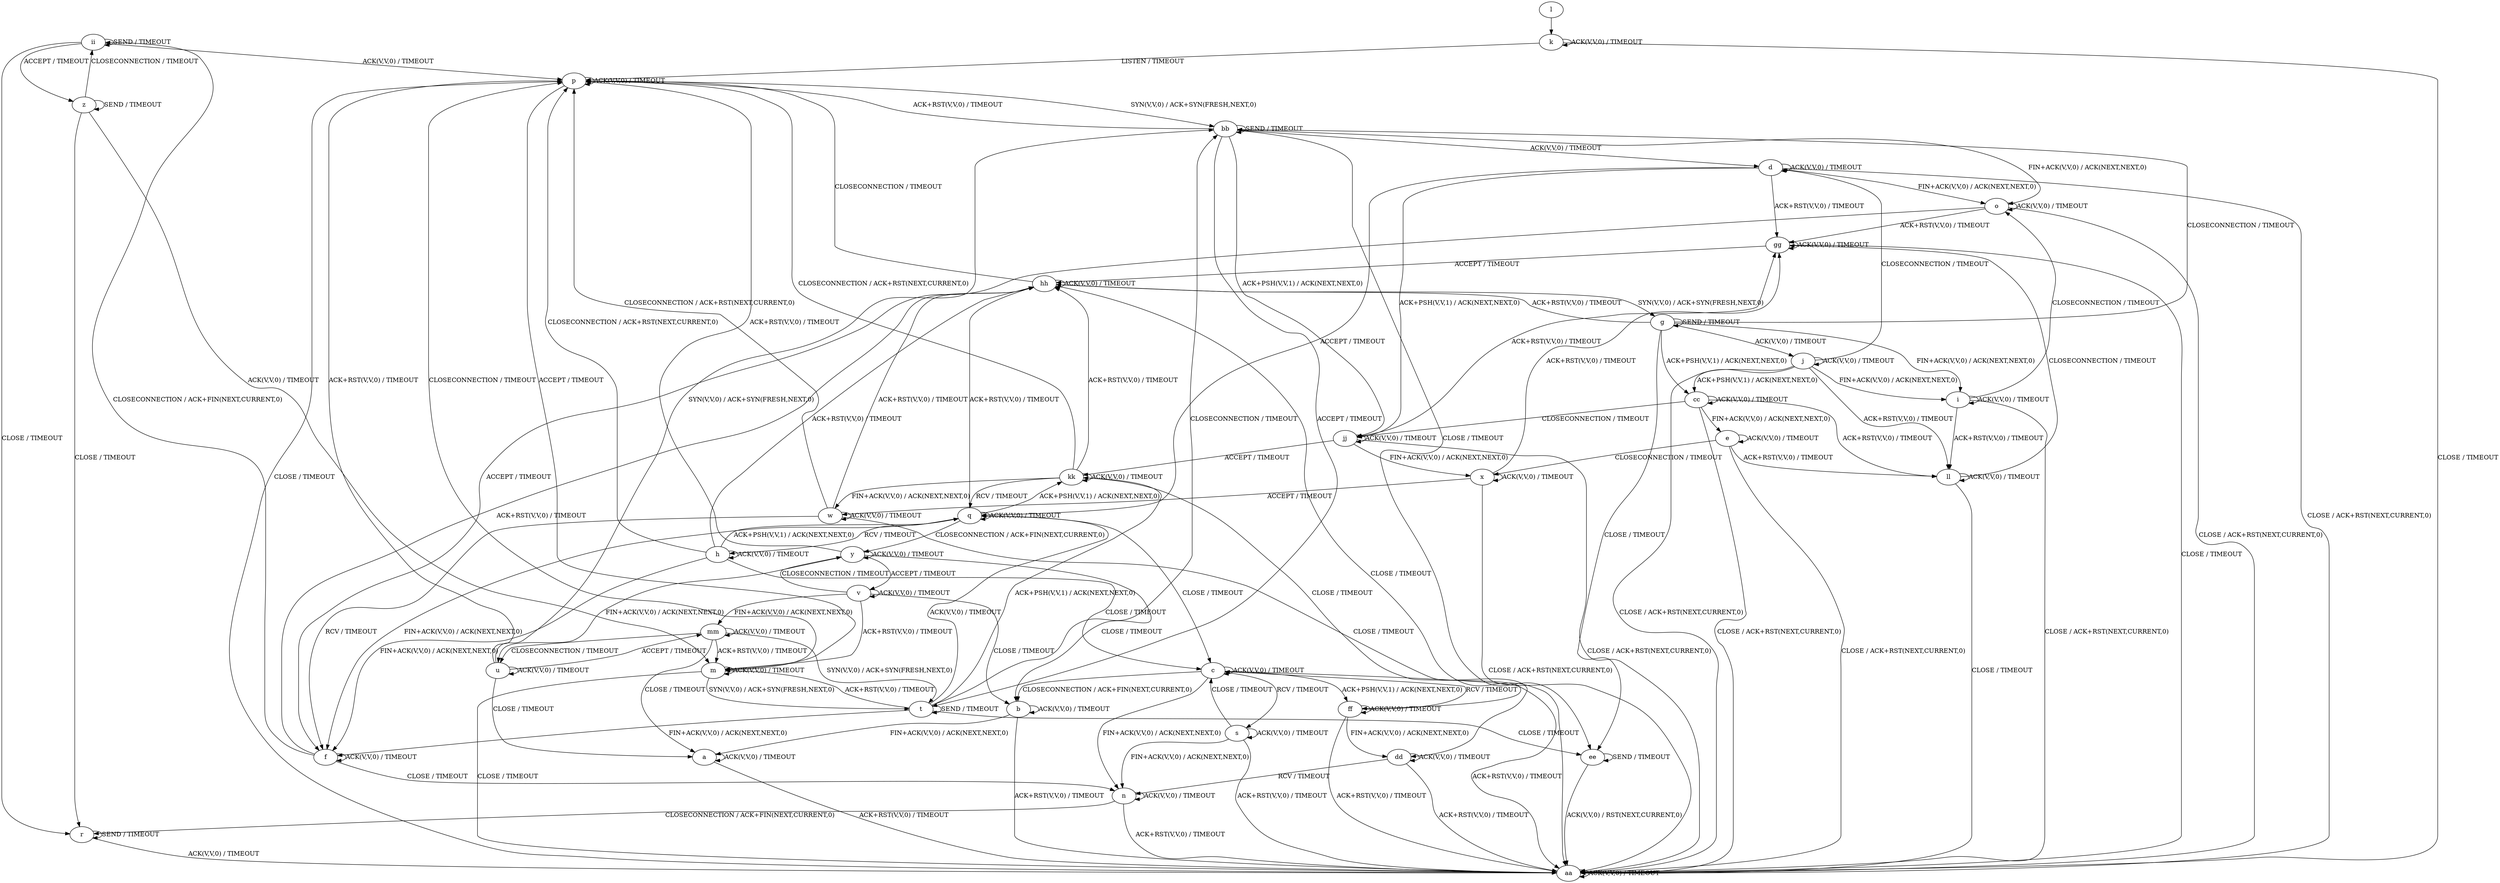 digraph "" {
	graph ["Incoming time"=17.35293984413147,
		"Outgoing time"=22.212791681289673,
		Output="{'States': 39, 'Transitions': 495, 'Filename': '../results/tcp/TCP_Windows8_Server-TCP_Windows8_Server-msat-4.dot'}",
		Reference="{'States': 39, 'Transitions': 495, 'Filename': '../subjects/tcp/TCP_Windows8_Server.dot'}",
		Solver=msat,
		Updated="{'States': 39, 'Transitions': 495, 'Filename': '../subjects/tcp/TCP_Windows8_Server.dot'}",
		"f-measure"=1.0,
		precision=1.0,
		recall=1.0
	];
	a -> a [key=0,
	label="ACK(V,V,0) / TIMEOUT"];
a -> aa [key=0,
label="ACK+RST(V,V,0) / TIMEOUT"];
b -> a [key=0,
label="FIN+ACK(V,V,0) / ACK(NEXT,NEXT,0)"];
b -> b [key=0,
label="ACK(V,V,0) / TIMEOUT"];
b -> aa [key=0,
label="ACK+RST(V,V,0) / TIMEOUT"];
c -> b [key=0,
label="CLOSECONNECTION / ACK+FIN(NEXT,CURRENT,0)"];
c -> c [key=0,
label="ACK(V,V,0) / TIMEOUT"];
c -> n [key=0,
label="FIN+ACK(V,V,0) / ACK(NEXT,NEXT,0)"];
c -> s [key=0,
label="RCV / TIMEOUT"];
c -> aa [key=0,
label="ACK+RST(V,V,0) / TIMEOUT"];
c -> ff [key=0,
label="ACK+PSH(V,V,1) / ACK(NEXT,NEXT,0)"];
d -> d [key=0,
label="ACK(V,V,0) / TIMEOUT"];
d -> o [key=0,
label="FIN+ACK(V,V,0) / ACK(NEXT,NEXT,0)"];
d -> q [key=0,
label="ACCEPT / TIMEOUT"];
d -> aa [key=0,
label="CLOSE / ACK+RST(NEXT,CURRENT,0)"];
d -> gg [key=0,
label="ACK+RST(V,V,0) / TIMEOUT"];
d -> jj [key=0,
label="ACK+PSH(V,V,1) / ACK(NEXT,NEXT,0)"];
e -> e [key=0,
label="ACK(V,V,0) / TIMEOUT"];
e -> x [key=0,
label="CLOSECONNECTION / TIMEOUT"];
e -> aa [key=0,
label="CLOSE / ACK+RST(NEXT,CURRENT,0)"];
e -> ll [key=0,
label="ACK+RST(V,V,0) / TIMEOUT"];
f -> f [key=0,
label="ACK(V,V,0) / TIMEOUT"];
f -> n [key=0,
label="CLOSE / TIMEOUT"];
f -> hh [key=0,
label="ACK+RST(V,V,0) / TIMEOUT"];
f -> ii [key=0,
label="CLOSECONNECTION / ACK+FIN(NEXT,CURRENT,0)"];
g -> g [key=0,
label="SEND / TIMEOUT"];
g -> i [key=0,
label="FIN+ACK(V,V,0) / ACK(NEXT,NEXT,0)"];
g -> j [key=0,
label="ACK(V,V,0) / TIMEOUT"];
g -> bb [key=0,
label="CLOSECONNECTION / TIMEOUT"];
g -> cc [key=0,
label="ACK+PSH(V,V,1) / ACK(NEXT,NEXT,0)"];
g -> ee [key=0,
label="CLOSE / TIMEOUT"];
g -> hh [key=0,
label="ACK+RST(V,V,0) / TIMEOUT"];
h -> c [key=0,
label="CLOSE / TIMEOUT"];
h -> f [key=0,
label="FIN+ACK(V,V,0) / ACK(NEXT,NEXT,0)"];
h -> h [key=0,
label="ACK(V,V,0) / TIMEOUT"];
h -> p [key=0,
label="CLOSECONNECTION / ACK+RST(NEXT,CURRENT,0)"];
h -> q [key=0,
label="ACK+PSH(V,V,1) / ACK(NEXT,NEXT,0)"];
h -> hh [key=0,
label="ACK+RST(V,V,0) / TIMEOUT"];
i -> i [key=0,
label="ACK(V,V,0) / TIMEOUT"];
i -> o [key=0,
label="CLOSECONNECTION / TIMEOUT"];
i -> aa [key=0,
label="CLOSE / ACK+RST(NEXT,CURRENT,0)"];
i -> ll [key=0,
label="ACK+RST(V,V,0) / TIMEOUT"];
j -> d [key=0,
label="CLOSECONNECTION / TIMEOUT"];
j -> i [key=0,
label="FIN+ACK(V,V,0) / ACK(NEXT,NEXT,0)"];
j -> j [key=0,
label="ACK(V,V,0) / TIMEOUT"];
j -> aa [key=0,
label="CLOSE / ACK+RST(NEXT,CURRENT,0)"];
j -> cc [key=0,
label="ACK+PSH(V,V,1) / ACK(NEXT,NEXT,0)"];
j -> ll [key=0,
label="ACK+RST(V,V,0) / TIMEOUT"];
k -> k [key=0,
label="ACK(V,V,0) / TIMEOUT"];
k -> p [key=0,
label="LISTEN / TIMEOUT"];
k -> aa [key=0,
label="CLOSE / TIMEOUT"];
l -> k [key=0];
m -> m [key=0,
label="ACK(V,V,0) / TIMEOUT"];
m -> p [key=0,
label="CLOSECONNECTION / TIMEOUT"];
m -> t [key=0,
label="SYN(V,V,0) / ACK+SYN(FRESH,NEXT,0)"];
m -> aa [key=0,
label="CLOSE / TIMEOUT"];
n -> n [key=0,
label="ACK(V,V,0) / TIMEOUT"];
n -> r [key=0,
label="CLOSECONNECTION / ACK+FIN(NEXT,CURRENT,0)"];
n -> aa [key=0,
label="ACK+RST(V,V,0) / TIMEOUT"];
o -> f [key=0,
label="ACCEPT / TIMEOUT"];
o -> o [key=0,
label="ACK(V,V,0) / TIMEOUT"];
o -> aa [key=0,
label="CLOSE / ACK+RST(NEXT,CURRENT,0)"];
o -> gg [key=0,
label="ACK+RST(V,V,0) / TIMEOUT"];
p -> m [key=0,
label="ACCEPT / TIMEOUT"];
p -> p [key=0,
label="ACK(V,V,0) / TIMEOUT"];
p -> aa [key=0,
label="CLOSE / TIMEOUT"];
p -> bb [key=0,
label="SYN(V,V,0) / ACK+SYN(FRESH,NEXT,0)"];
q -> c [key=0,
label="CLOSE / TIMEOUT"];
q -> f [key=0,
label="FIN+ACK(V,V,0) / ACK(NEXT,NEXT,0)"];
q -> h [key=0,
label="RCV / TIMEOUT"];
q -> q [key=0,
label="ACK(V,V,0) / TIMEOUT"];
q -> y [key=0,
label="CLOSECONNECTION / ACK+FIN(NEXT,CURRENT,0)"];
q -> hh [key=0,
label="ACK+RST(V,V,0) / TIMEOUT"];
q -> kk [key=0,
label="ACK+PSH(V,V,1) / ACK(NEXT,NEXT,0)"];
r -> r [key=0,
label="SEND / TIMEOUT"];
r -> aa [key=0,
label="ACK(V,V,0) / TIMEOUT"];
s -> c [key=0,
label="CLOSE / TIMEOUT"];
s -> n [key=0,
label="FIN+ACK(V,V,0) / ACK(NEXT,NEXT,0)"];
s -> s [key=0,
label="ACK(V,V,0) / TIMEOUT"];
s -> aa [key=0,
label="ACK+RST(V,V,0) / TIMEOUT"];
t -> f [key=0,
label="FIN+ACK(V,V,0) / ACK(NEXT,NEXT,0)"];
t -> m [key=0,
label="ACK+RST(V,V,0) / TIMEOUT"];
t -> q [key=0,
label="ACK(V,V,0) / TIMEOUT"];
t -> t [key=0,
label="SEND / TIMEOUT"];
t -> bb [key=0,
label="CLOSECONNECTION / TIMEOUT"];
t -> ee [key=0,
label="CLOSE / TIMEOUT"];
t -> kk [key=0,
label="ACK+PSH(V,V,1) / ACK(NEXT,NEXT,0)"];
u -> a [key=0,
label="CLOSE / TIMEOUT"];
u -> p [key=0,
label="ACK+RST(V,V,0) / TIMEOUT"];
u -> u [key=0,
label="ACK(V,V,0) / TIMEOUT"];
u -> bb [key=0,
label="SYN(V,V,0) / ACK+SYN(FRESH,NEXT,0)"];
u -> mm [key=0,
label="ACCEPT / TIMEOUT"];
v -> b [key=0,
label="CLOSE / TIMEOUT"];
v -> m [key=0,
label="ACK+RST(V,V,0) / TIMEOUT"];
v -> v [key=0,
label="ACK(V,V,0) / TIMEOUT"];
v -> y [key=0,
label="CLOSECONNECTION / TIMEOUT"];
v -> mm [key=0,
label="FIN+ACK(V,V,0) / ACK(NEXT,NEXT,0)"];
w -> f [key=0,
label="RCV / TIMEOUT"];
w -> p [key=0,
label="CLOSECONNECTION / ACK+RST(NEXT,CURRENT,0)"];
w -> w [key=0,
label="ACK(V,V,0) / TIMEOUT"];
w -> dd [key=0,
label="CLOSE / TIMEOUT"];
w -> hh [key=0,
label="ACK+RST(V,V,0) / TIMEOUT"];
x -> w [key=0,
label="ACCEPT / TIMEOUT"];
x -> x [key=0,
label="ACK(V,V,0) / TIMEOUT"];
x -> aa [key=0,
label="CLOSE / ACK+RST(NEXT,CURRENT,0)"];
x -> gg [key=0,
label="ACK+RST(V,V,0) / TIMEOUT"];
y -> b [key=0,
label="CLOSE / TIMEOUT"];
y -> p [key=0,
label="ACK+RST(V,V,0) / TIMEOUT"];
y -> u [key=0,
label="FIN+ACK(V,V,0) / ACK(NEXT,NEXT,0)"];
y -> v [key=0,
label="ACCEPT / TIMEOUT"];
y -> y [key=0,
label="ACK(V,V,0) / TIMEOUT"];
z -> m [key=0,
label="ACK(V,V,0) / TIMEOUT"];
z -> r [key=0,
label="CLOSE / TIMEOUT"];
z -> z [key=0,
label="SEND / TIMEOUT"];
z -> ii [key=0,
label="CLOSECONNECTION / TIMEOUT"];
aa -> aa [key=0,
label="ACK(V,V,0) / TIMEOUT"];
bb -> d [key=0,
label="ACK(V,V,0) / TIMEOUT"];
bb -> o [key=0,
label="FIN+ACK(V,V,0) / ACK(NEXT,NEXT,0)"];
bb -> p [key=0,
label="ACK+RST(V,V,0) / TIMEOUT"];
bb -> t [key=0,
label="ACCEPT / TIMEOUT"];
bb -> bb [key=0,
label="SEND / TIMEOUT"];
bb -> ee [key=0,
label="CLOSE / TIMEOUT"];
bb -> jj [key=0,
label="ACK+PSH(V,V,1) / ACK(NEXT,NEXT,0)"];
cc -> e [key=0,
label="FIN+ACK(V,V,0) / ACK(NEXT,NEXT,0)"];
cc -> aa [key=0,
label="CLOSE / ACK+RST(NEXT,CURRENT,0)"];
cc -> cc [key=0,
label="ACK(V,V,0) / TIMEOUT"];
cc -> jj [key=0,
label="CLOSECONNECTION / TIMEOUT"];
cc -> ll [key=0,
label="ACK+RST(V,V,0) / TIMEOUT"];
dd -> n [key=0,
label="RCV / TIMEOUT"];
dd -> aa [key=0,
label="ACK+RST(V,V,0) / TIMEOUT"];
dd -> dd [key=0,
label="ACK(V,V,0) / TIMEOUT"];
ee -> aa [key=0,
label="ACK(V,V,0) / RST(NEXT,CURRENT,0)"];
ee -> ee [key=0,
label="SEND / TIMEOUT"];
ff -> c [key=0,
label="RCV / TIMEOUT"];
ff -> aa [key=0,
label="ACK+RST(V,V,0) / TIMEOUT"];
ff -> dd [key=0,
label="FIN+ACK(V,V,0) / ACK(NEXT,NEXT,0)"];
ff -> ff [key=0,
label="ACK(V,V,0) / TIMEOUT"];
gg -> aa [key=0,
label="CLOSE / TIMEOUT"];
gg -> gg [key=0,
label="ACK(V,V,0) / TIMEOUT"];
gg -> hh [key=0,
label="ACCEPT / TIMEOUT"];
hh -> g [key=0,
label="SYN(V,V,0) / ACK+SYN(FRESH,NEXT,0)"];
hh -> p [key=0,
label="CLOSECONNECTION / TIMEOUT"];
hh -> aa [key=0,
label="CLOSE / TIMEOUT"];
hh -> hh [key=0,
label="ACK(V,V,0) / TIMEOUT"];
ii -> p [key=0,
label="ACK(V,V,0) / TIMEOUT"];
ii -> r [key=0,
label="CLOSE / TIMEOUT"];
ii -> z [key=0,
label="ACCEPT / TIMEOUT"];
ii -> ii [key=0,
label="SEND / TIMEOUT"];
jj -> x [key=0,
label="FIN+ACK(V,V,0) / ACK(NEXT,NEXT,0)"];
jj -> aa [key=0,
label="CLOSE / ACK+RST(NEXT,CURRENT,0)"];
jj -> gg [key=0,
label="ACK+RST(V,V,0) / TIMEOUT"];
jj -> jj [key=0,
label="ACK(V,V,0) / TIMEOUT"];
jj -> kk [key=0,
label="ACCEPT / TIMEOUT"];
kk -> p [key=0,
label="CLOSECONNECTION / ACK+RST(NEXT,CURRENT,0)"];
kk -> q [key=0,
label="RCV / TIMEOUT"];
kk -> w [key=0,
label="FIN+ACK(V,V,0) / ACK(NEXT,NEXT,0)"];
kk -> ff [key=0,
label="CLOSE / TIMEOUT"];
kk -> hh [key=0,
label="ACK+RST(V,V,0) / TIMEOUT"];
kk -> kk [key=0,
label="ACK(V,V,0) / TIMEOUT"];
ll -> aa [key=0,
label="CLOSE / TIMEOUT"];
ll -> gg [key=0,
label="CLOSECONNECTION / TIMEOUT"];
ll -> ll [key=0,
label="ACK(V,V,0) / TIMEOUT"];
mm -> a [key=0,
label="CLOSE / TIMEOUT"];
mm -> m [key=0,
label="ACK+RST(V,V,0) / TIMEOUT"];
mm -> t [key=0,
label="SYN(V,V,0) / ACK+SYN(FRESH,NEXT,0)"];
mm -> u [key=0,
label="CLOSECONNECTION / TIMEOUT"];
mm -> mm [key=0,
label="ACK(V,V,0) / TIMEOUT"];
}
